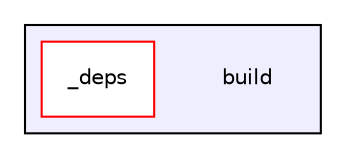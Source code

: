 digraph "build" {
  bgcolor=transparent;
  compound=true
  node [ fontsize="10", fontname="Helvetica"];
  edge [ labelfontsize="10", labelfontname="Helvetica"];
  subgraph clusterdir_4fef79e7177ba769987a8da36c892c5f {
    graph [ bgcolor="#eeeeff", pencolor="black", label="" URL="dir_4fef79e7177ba769987a8da36c892c5f.html"];
    dir_4fef79e7177ba769987a8da36c892c5f [shape=plaintext label="build"];
  dir_a57a94e38c03835eed49274b75b0176d [shape=box label="_deps" fillcolor="white" style="filled" color="red" URL="dir_a57a94e38c03835eed49274b75b0176d.html"];
  }
}
